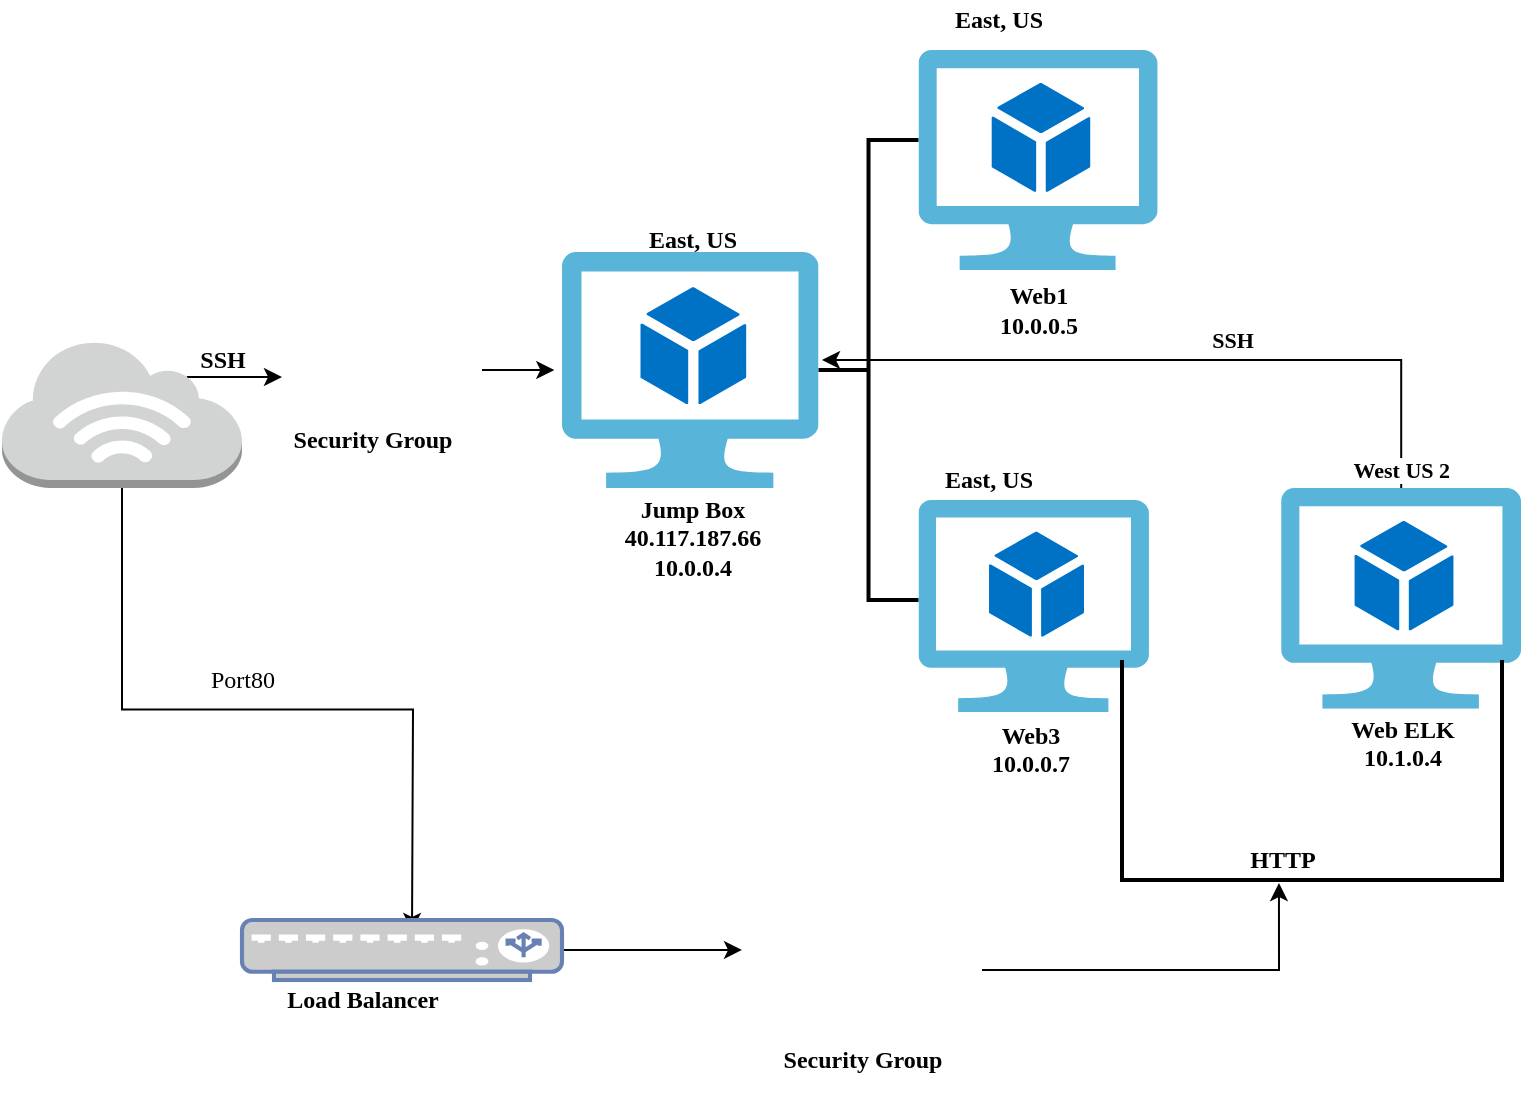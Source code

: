 <mxfile version="13.10.4" type="device"><diagram id="wPdmke9g5kYomXm7sSON" name="Page-1"><mxGraphModel dx="965" dy="1645" grid="1" gridSize="10" guides="1" tooltips="1" connect="1" arrows="1" fold="1" page="1" pageScale="1" pageWidth="850" pageHeight="1100" math="0" shadow="0"><root><mxCell id="0"/><mxCell id="1" parent="0"/><mxCell id="Rqc-wRx_vKh-YvjlMput-10" style="edgeStyle=orthogonalEdgeStyle;rounded=0;orthogonalLoop=1;jettySize=auto;html=1;exitX=0.5;exitY=1;exitDx=0;exitDy=0;exitPerimeter=0;fontStyle=1;fontSize=12;" edge="1" parent="1" source="Rqc-wRx_vKh-YvjlMput-1"><mxGeometry relative="1" as="geometry"><mxPoint x="245" y="-414.5" as="targetPoint"/></mxGeometry></mxCell><mxCell id="Rqc-wRx_vKh-YvjlMput-19" style="edgeStyle=orthogonalEdgeStyle;rounded=0;orthogonalLoop=1;jettySize=auto;html=1;exitX=0.77;exitY=0.25;exitDx=0;exitDy=0;exitPerimeter=0;entryX=0.091;entryY=0.536;entryDx=0;entryDy=0;entryPerimeter=0;" edge="1" parent="1" source="Rqc-wRx_vKh-YvjlMput-1" target="Rqc-wRx_vKh-YvjlMput-2"><mxGeometry relative="1" as="geometry"/></mxCell><mxCell id="Rqc-wRx_vKh-YvjlMput-1" value="" style="outlineConnect=0;dashed=0;verticalLabelPosition=bottom;verticalAlign=top;align=center;html=1;shape=mxgraph.aws3.internet_3;fillColor=#D2D3D3;gradientColor=none;" vertex="1" parent="1"><mxGeometry x="40" y="-710" width="120" height="74" as="geometry"/></mxCell><mxCell id="Rqc-wRx_vKh-YvjlMput-17" style="edgeStyle=orthogonalEdgeStyle;rounded=0;orthogonalLoop=1;jettySize=auto;html=1;exitX=1;exitY=0.5;exitDx=0;exitDy=0;entryX=-0.03;entryY=0.5;entryDx=0;entryDy=0;entryPerimeter=0;" edge="1" parent="1" source="Rqc-wRx_vKh-YvjlMput-2" target="Rqc-wRx_vKh-YvjlMput-3"><mxGeometry relative="1" as="geometry"/></mxCell><mxCell id="Rqc-wRx_vKh-YvjlMput-2" value="" style="shape=image;html=1;verticalAlign=top;verticalLabelPosition=bottom;labelBackgroundColor=#ffffff;imageAspect=0;aspect=fixed;image=https://cdn3.iconfinder.com/data/icons/security-flat-2-1/512/wall__fire__bricks_-128.png;fontFamily=Times New Roman;" vertex="1" parent="1"><mxGeometry x="170" y="-750" width="110" height="110" as="geometry"/></mxCell><mxCell id="Rqc-wRx_vKh-YvjlMput-3" value="" style="aspect=fixed;html=1;points=[];align=center;image;fontSize=12;image=img/lib/mscae/Virtual_Machine_2.svg;" vertex="1" parent="1"><mxGeometry x="320" y="-754" width="128.26" height="118" as="geometry"/></mxCell><mxCell id="Rqc-wRx_vKh-YvjlMput-23" style="edgeStyle=orthogonalEdgeStyle;rounded=0;orthogonalLoop=1;jettySize=auto;html=1;entryX=-0.014;entryY=0.413;entryDx=0;entryDy=0;entryPerimeter=0;" edge="1" parent="1" source="Rqc-wRx_vKh-YvjlMput-5" target="Rqc-wRx_vKh-YvjlMput-51"><mxGeometry relative="1" as="geometry"><mxPoint x="650" y="-580" as="targetPoint"/><Array as="points"><mxPoint x="679" y="-395"/></Array></mxGeometry></mxCell><mxCell id="Rqc-wRx_vKh-YvjlMput-5" value="" style="shape=image;html=1;verticalAlign=top;verticalLabelPosition=bottom;labelBackgroundColor=#ffffff;imageAspect=0;aspect=fixed;image=https://cdn3.iconfinder.com/data/icons/security-flat-2-1/512/wall__fire__bricks_-128.png" vertex="1" parent="1"><mxGeometry x="400" y="-460" width="130" height="130" as="geometry"/></mxCell><mxCell id="Rqc-wRx_vKh-YvjlMput-6" value="" style="aspect=fixed;html=1;points=[];align=center;image;fontSize=12;image=img/lib/mscae/Virtual_Machine_2.svg;" vertex="1" parent="1"><mxGeometry x="498.26" y="-855" width="119.57" height="110" as="geometry"/></mxCell><mxCell id="Rqc-wRx_vKh-YvjlMput-7" value="" style="aspect=fixed;html=1;points=[];align=center;image;fontSize=12;image=img/lib/mscae/Virtual_Machine_2.svg;" vertex="1" parent="1"><mxGeometry x="498.26" y="-630" width="115.22" height="106" as="geometry"/></mxCell><mxCell id="Rqc-wRx_vKh-YvjlMput-14" value="" style="edgeStyle=orthogonalEdgeStyle;rounded=0;orthogonalLoop=1;jettySize=auto;html=1;" edge="1" parent="1" source="Rqc-wRx_vKh-YvjlMput-9"><mxGeometry relative="1" as="geometry"><mxPoint x="450" y="-700" as="targetPoint"/><Array as="points"><mxPoint x="740" y="-700"/></Array></mxGeometry></mxCell><mxCell id="Rqc-wRx_vKh-YvjlMput-40" value="&lt;b&gt;&amp;nbsp;West US 2&lt;/b&gt;" style="edgeLabel;html=1;align=center;verticalAlign=middle;resizable=0;points=[];fontFamily=Times New Roman;" vertex="1" connectable="0" parent="Rqc-wRx_vKh-YvjlMput-14"><mxGeometry x="-0.948" y="2" relative="1" as="geometry"><mxPoint as="offset"/></mxGeometry></mxCell><mxCell id="Rqc-wRx_vKh-YvjlMput-52" value="&lt;b&gt;SSH&lt;/b&gt;" style="edgeLabel;html=1;align=center;verticalAlign=middle;resizable=0;points=[];fontFamily=Times New Roman;" vertex="1" connectable="0" parent="Rqc-wRx_vKh-YvjlMput-14"><mxGeometry x="-0.161" y="-2" relative="1" as="geometry"><mxPoint y="-8" as="offset"/></mxGeometry></mxCell><mxCell id="Rqc-wRx_vKh-YvjlMput-9" value="" style="aspect=fixed;html=1;points=[];align=center;image;fontSize=12;image=img/lib/mscae/Virtual_Machine_2.svg;" vertex="1" parent="1"><mxGeometry x="679.57" y="-636" width="120" height="110.4" as="geometry"/></mxCell><mxCell id="Rqc-wRx_vKh-YvjlMput-21" style="edgeStyle=orthogonalEdgeStyle;rounded=0;orthogonalLoop=1;jettySize=auto;html=1;entryX=0.077;entryY=0.423;entryDx=0;entryDy=0;entryPerimeter=0;" edge="1" parent="1" source="Rqc-wRx_vKh-YvjlMput-12" target="Rqc-wRx_vKh-YvjlMput-5"><mxGeometry relative="1" as="geometry"/></mxCell><mxCell id="Rqc-wRx_vKh-YvjlMput-12" value="" style="fontColor=#0066CC;verticalAlign=top;verticalLabelPosition=bottom;labelPosition=center;align=center;html=1;outlineConnect=0;fillColor=#CCCCCC;strokeColor=#6881B3;gradientColor=none;gradientDirection=north;strokeWidth=2;shape=mxgraph.networks.load_balancer;" vertex="1" parent="1"><mxGeometry x="160" y="-420" width="160" height="30" as="geometry"/></mxCell><mxCell id="Rqc-wRx_vKh-YvjlMput-26" value="&lt;b&gt;Jump Box&lt;br&gt;40.117.187.66&lt;br&gt;10.0.0.4&lt;/b&gt;" style="text;html=1;align=center;verticalAlign=middle;resizable=0;points=[];autosize=1;fontFamily=Times New Roman;" vertex="1" parent="1"><mxGeometry x="345" y="-636" width="80" height="50" as="geometry"/></mxCell><mxCell id="Rqc-wRx_vKh-YvjlMput-27" value="&lt;b&gt;Web1&lt;br&gt;10.0.0.5&lt;/b&gt;" style="text;html=1;align=center;verticalAlign=middle;resizable=0;points=[];autosize=1;fontFamily=Times New Roman;" vertex="1" parent="1"><mxGeometry x="533.05" y="-740" width="50" height="30" as="geometry"/></mxCell><mxCell id="Rqc-wRx_vKh-YvjlMput-28" value="&lt;b&gt;Web3&lt;br&gt;10.0.0.7&lt;br&gt;&lt;br&gt;&lt;/b&gt;" style="text;html=1;align=center;verticalAlign=middle;resizable=0;points=[];autosize=1;fontFamily=Times New Roman;" vertex="1" parent="1"><mxGeometry x="528.61" y="-523" width="50" height="50" as="geometry"/></mxCell><mxCell id="Rqc-wRx_vKh-YvjlMput-32" value="&lt;b&gt;Web ELK&lt;br&gt;10.1.0.4&lt;br&gt;&lt;br&gt;&lt;/b&gt;" style="text;html=1;align=center;verticalAlign=middle;resizable=0;points=[];autosize=1;fontFamily=Times New Roman;" vertex="1" parent="1"><mxGeometry x="704.57" y="-525.6" width="70" height="50" as="geometry"/></mxCell><mxCell id="Rqc-wRx_vKh-YvjlMput-33" value="&lt;b&gt;Load Balancer&lt;/b&gt;" style="text;html=1;align=center;verticalAlign=middle;resizable=0;points=[];autosize=1;fontFamily=Times New Roman;" vertex="1" parent="1"><mxGeometry x="175" y="-390" width="90" height="20" as="geometry"/></mxCell><mxCell id="Rqc-wRx_vKh-YvjlMput-34" value="&lt;b&gt;Security Group&lt;/b&gt;" style="text;html=1;align=center;verticalAlign=middle;resizable=0;points=[];autosize=1;fontFamily=Times New Roman;" vertex="1" parent="1"><mxGeometry x="180" y="-670" width="90" height="20" as="geometry"/></mxCell><mxCell id="Rqc-wRx_vKh-YvjlMput-35" value="&lt;b&gt;Security Group&lt;/b&gt;" style="text;html=1;align=center;verticalAlign=middle;resizable=0;points=[];autosize=1;fontFamily=Times New Roman;" vertex="1" parent="1"><mxGeometry x="425" y="-360" width="90" height="20" as="geometry"/></mxCell><mxCell id="Rqc-wRx_vKh-YvjlMput-37" value="&lt;b&gt;East, US&lt;/b&gt;" style="text;html=1;align=center;verticalAlign=middle;resizable=0;points=[];autosize=1;fontFamily=Times New Roman;" vertex="1" parent="1"><mxGeometry x="355" y="-770" width="60" height="20" as="geometry"/></mxCell><mxCell id="Rqc-wRx_vKh-YvjlMput-38" value="&lt;b&gt;East, US&lt;/b&gt;" style="text;html=1;align=center;verticalAlign=middle;resizable=0;points=[];autosize=1;fontFamily=Times New Roman;" vertex="1" parent="1"><mxGeometry x="507.61" y="-880" width="60" height="20" as="geometry"/></mxCell><mxCell id="Rqc-wRx_vKh-YvjlMput-39" value="&lt;b&gt;East, US&lt;/b&gt;" style="text;html=1;align=center;verticalAlign=middle;resizable=0;points=[];autosize=1;fontFamily=Times New Roman;" vertex="1" parent="1"><mxGeometry x="502.61" y="-650" width="60" height="20" as="geometry"/></mxCell><mxCell id="Rqc-wRx_vKh-YvjlMput-49" value="" style="strokeWidth=2;html=1;shape=mxgraph.flowchart.annotation_2;align=left;labelPosition=right;pointerEvents=1;fontFamily=Times New Roman;" vertex="1" parent="1"><mxGeometry x="448.26" y="-810" width="50" height="230" as="geometry"/></mxCell><mxCell id="Rqc-wRx_vKh-YvjlMput-51" value="" style="strokeWidth=2;html=1;shape=mxgraph.flowchart.annotation_1;align=left;pointerEvents=1;fontFamily=Times New Roman;direction=north;" vertex="1" parent="1"><mxGeometry x="600" y="-550" width="190" height="110" as="geometry"/></mxCell><mxCell id="Rqc-wRx_vKh-YvjlMput-53" value="&lt;b&gt;HTTP&lt;/b&gt;" style="text;html=1;align=center;verticalAlign=middle;resizable=0;points=[];autosize=1;fontFamily=Times New Roman;" vertex="1" parent="1"><mxGeometry x="654.57" y="-460" width="50" height="20" as="geometry"/></mxCell><mxCell id="Rqc-wRx_vKh-YvjlMput-54" value="Port80" style="text;html=1;align=center;verticalAlign=middle;resizable=0;points=[];autosize=1;fontFamily=Times New Roman;" vertex="1" parent="1"><mxGeometry x="135" y="-550" width="50" height="20" as="geometry"/></mxCell><mxCell id="Rqc-wRx_vKh-YvjlMput-55" value="&lt;b&gt;SSH&lt;/b&gt;" style="text;html=1;align=center;verticalAlign=middle;resizable=0;points=[];autosize=1;fontFamily=Times New Roman;" vertex="1" parent="1"><mxGeometry x="130" y="-710" width="40" height="20" as="geometry"/></mxCell></root></mxGraphModel></diagram></mxfile>